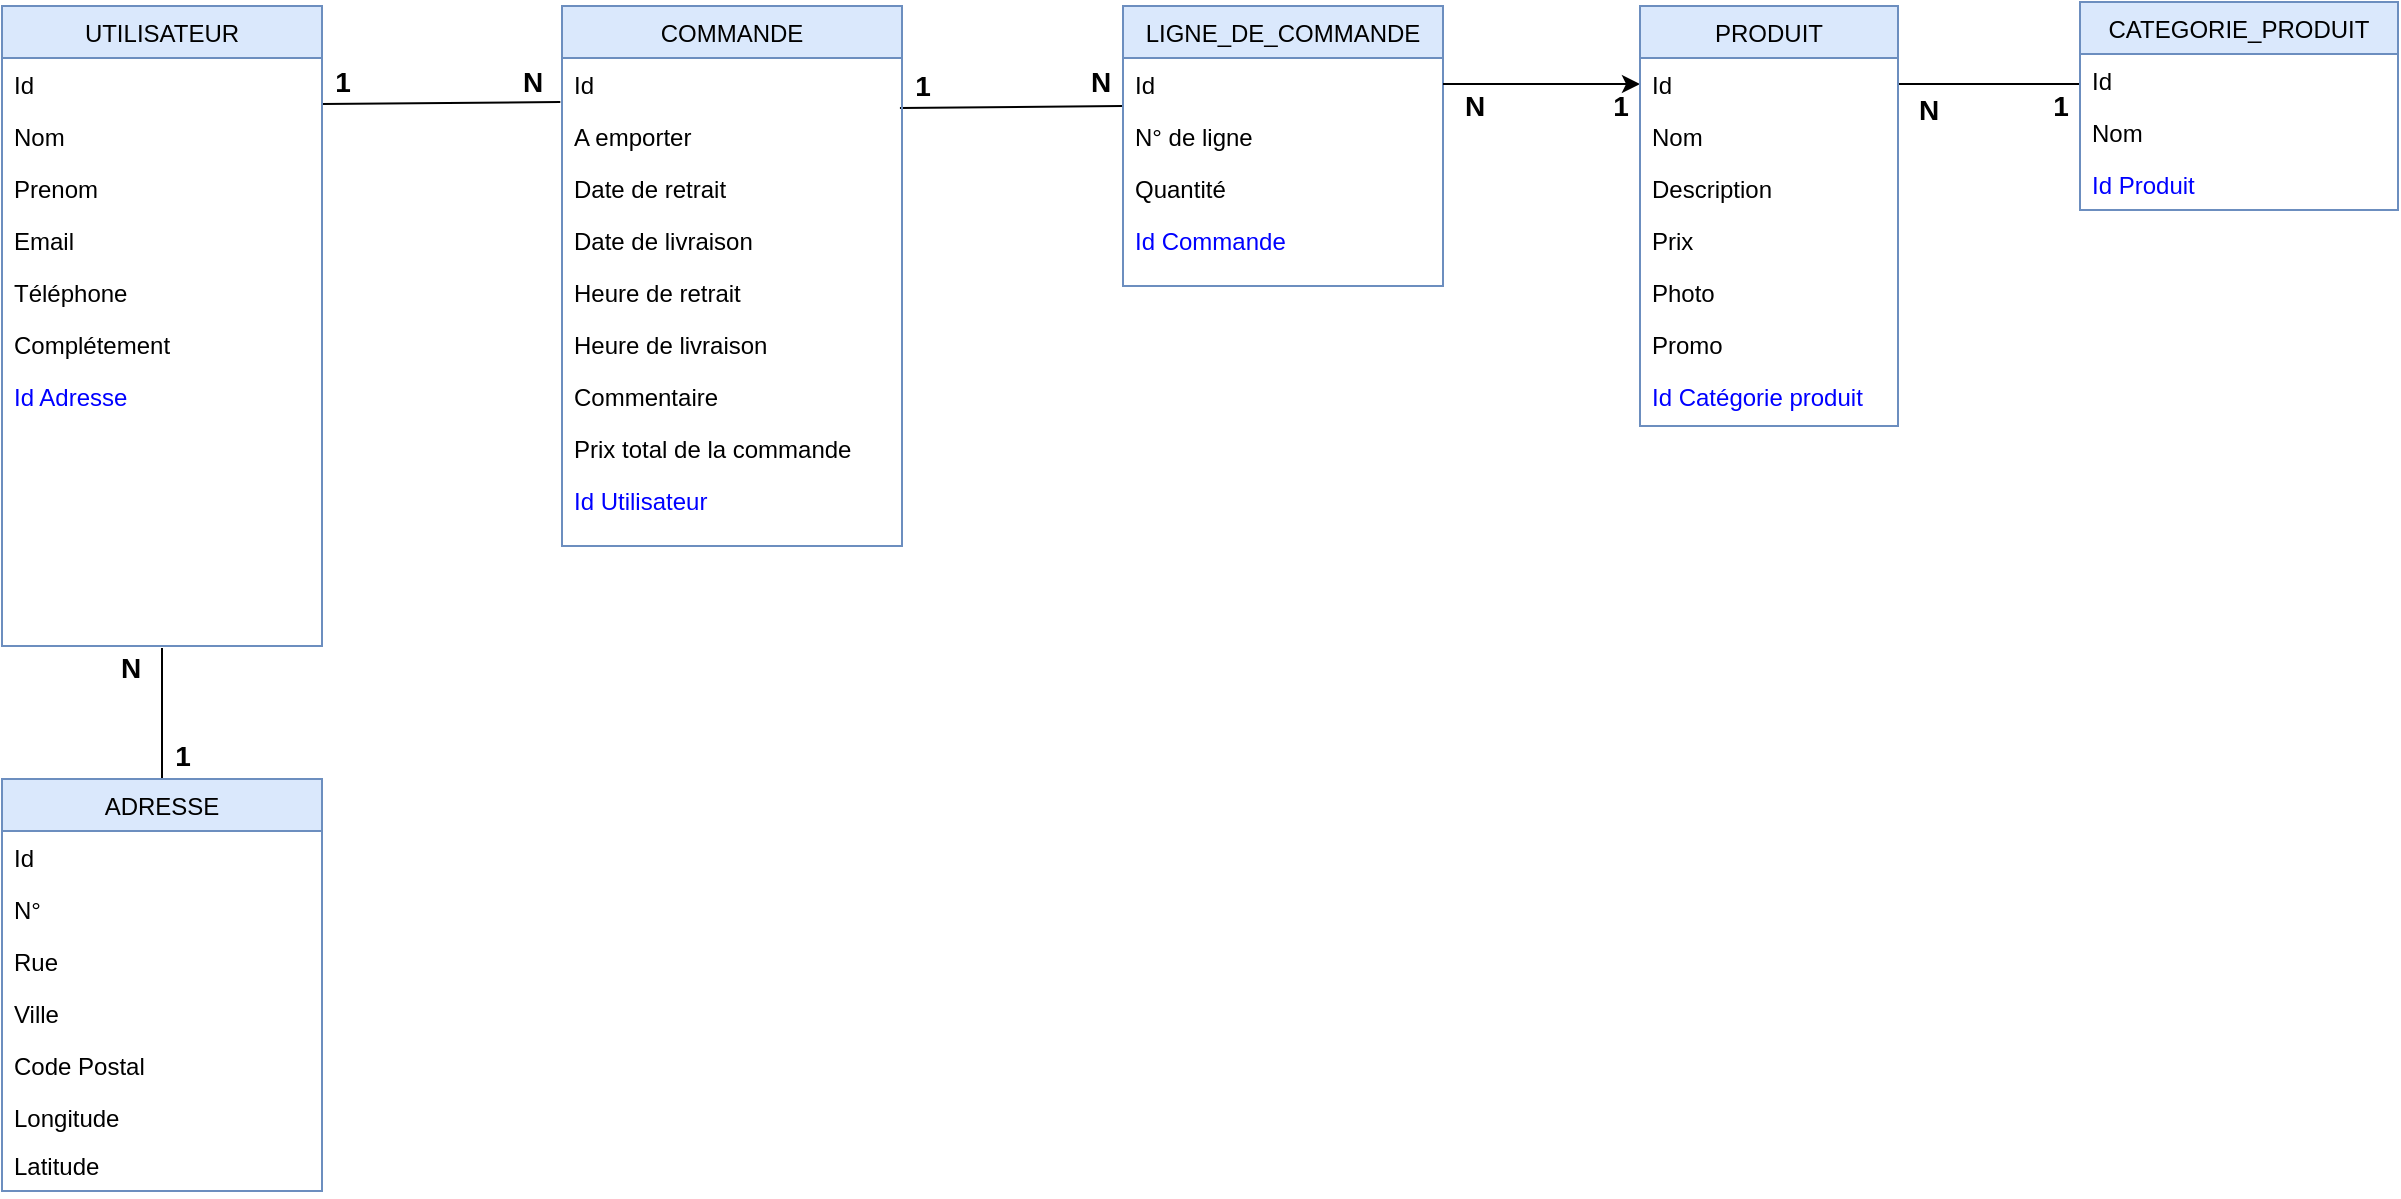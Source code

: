<mxfile version="13.7.9" type="device"><diagram id="C5RBs43oDa-KdzZeNtuy" name="Page-1"><mxGraphModel dx="1326" dy="806" grid="1" gridSize="10" guides="1" tooltips="1" connect="1" arrows="1" fold="1" page="1" pageScale="1" pageWidth="827" pageHeight="1169" math="0" shadow="0"><root><mxCell id="WIyWlLk6GJQsqaUBKTNV-0"/><mxCell id="WIyWlLk6GJQsqaUBKTNV-1" parent="WIyWlLk6GJQsqaUBKTNV-0"/><mxCell id="pTIC5k6CKCBdfcAnDU-1-0" value="&lt;b&gt;&lt;font style=&quot;font-size: 14px&quot;&gt;1&lt;/font&gt;&lt;/b&gt;" style="text;html=1;align=center;verticalAlign=middle;resizable=0;points=[];autosize=1;" parent="WIyWlLk6GJQsqaUBKTNV-1" vertex="1"><mxGeometry x="581" y="150" width="20" height="20" as="geometry"/></mxCell><mxCell id="pTIC5k6CKCBdfcAnDU-1-1" value="&lt;b&gt;&lt;font style=&quot;font-size: 14px&quot;&gt;N&lt;/font&gt;&lt;/b&gt;" style="text;html=1;align=center;verticalAlign=middle;resizable=0;points=[];autosize=1;" parent="WIyWlLk6GJQsqaUBKTNV-1" vertex="1"><mxGeometry x="664.5" y="148" width="30" height="20" as="geometry"/></mxCell><mxCell id="pTIC5k6CKCBdfcAnDU-1-7" value="&lt;b&gt;&lt;font style=&quot;font-size: 14px&quot;&gt;1&lt;/font&gt;&lt;/b&gt;" style="text;html=1;align=center;verticalAlign=middle;resizable=0;points=[];autosize=1;" parent="WIyWlLk6GJQsqaUBKTNV-1" vertex="1"><mxGeometry x="1150" y="160" width="20" height="20" as="geometry"/></mxCell><mxCell id="pTIC5k6CKCBdfcAnDU-1-8" value="&lt;b&gt;&lt;font style=&quot;font-size: 14px&quot;&gt;N&lt;/font&gt;&lt;/b&gt;" style="text;html=1;align=center;verticalAlign=middle;resizable=0;points=[];autosize=1;" parent="WIyWlLk6GJQsqaUBKTNV-1" vertex="1"><mxGeometry x="1079" y="162" width="30" height="20" as="geometry"/></mxCell><mxCell id="xGATZECLsNx0IxUMKuOI-13" value="" style="endArrow=none;html=1;exitX=0.994;exitY=0.962;exitDx=0;exitDy=0;exitPerimeter=0;entryX=-0.003;entryY=-0.077;entryDx=0;entryDy=0;entryPerimeter=0;" parent="WIyWlLk6GJQsqaUBKTNV-1" source="-4Av6vM3xwQWqkrqFpWG-14" target="xGATZECLsNx0IxUMKuOI-54" edge="1"><mxGeometry width="50" height="50" relative="1" as="geometry"><mxPoint x="594" y="169" as="sourcePoint"/><mxPoint x="661" y="170" as="targetPoint"/></mxGeometry></mxCell><mxCell id="xGATZECLsNx0IxUMKuOI-19" value="" style="endArrow=none;html=1;fontColor=#0000FF;entryX=1;entryY=0.5;entryDx=0;entryDy=0;" parent="WIyWlLk6GJQsqaUBKTNV-1" target="-4Av6vM3xwQWqkrqFpWG-9" edge="1"><mxGeometry width="50" height="50" relative="1" as="geometry"><mxPoint x="1170" y="159" as="sourcePoint"/><mxPoint x="1282" y="422" as="targetPoint"/></mxGeometry></mxCell><mxCell id="xGATZECLsNx0IxUMKuOI-37" value="" style="endArrow=none;html=1;fontColor=#0000FF;exitX=0.5;exitY=0;exitDx=0;exitDy=0;" parent="WIyWlLk6GJQsqaUBKTNV-1" source="pTIC5k6CKCBdfcAnDU-1-21" edge="1"><mxGeometry width="50" height="50" relative="1" as="geometry"><mxPoint x="621" y="412" as="sourcePoint"/><mxPoint x="211" y="441" as="targetPoint"/></mxGeometry></mxCell><mxCell id="xGATZECLsNx0IxUMKuOI-39" value="" style="endArrow=none;html=1;entryX=-0.005;entryY=0.846;entryDx=0;entryDy=0;entryPerimeter=0;" parent="WIyWlLk6GJQsqaUBKTNV-1" target="-4Av6vM3xwQWqkrqFpWG-14" edge="1"><mxGeometry width="50" height="50" relative="1" as="geometry"><mxPoint x="291" y="169" as="sourcePoint"/><mxPoint x="402" y="169" as="targetPoint"/></mxGeometry></mxCell><mxCell id="xGATZECLsNx0IxUMKuOI-40" value="&lt;b&gt;&lt;font style=&quot;font-size: 14px&quot;&gt;N&lt;/font&gt;&lt;/b&gt;" style="text;html=1;align=center;verticalAlign=middle;resizable=0;points=[];autosize=1;" parent="WIyWlLk6GJQsqaUBKTNV-1" vertex="1"><mxGeometry x="381" y="148" width="30" height="20" as="geometry"/></mxCell><mxCell id="xGATZECLsNx0IxUMKuOI-41" value="&lt;b&gt;&lt;font style=&quot;font-size: 14px&quot;&gt;1&lt;/font&gt;&lt;/b&gt;" style="text;html=1;align=center;verticalAlign=middle;resizable=0;points=[];autosize=1;" parent="WIyWlLk6GJQsqaUBKTNV-1" vertex="1"><mxGeometry x="291" y="148" width="20" height="20" as="geometry"/></mxCell><mxCell id="xGATZECLsNx0IxUMKuOI-42" value="&lt;b&gt;&lt;font style=&quot;font-size: 14px&quot;&gt;1&lt;/font&gt;&lt;/b&gt;" style="text;html=1;align=center;verticalAlign=middle;resizable=0;points=[];autosize=1;" parent="WIyWlLk6GJQsqaUBKTNV-1" vertex="1"><mxGeometry x="211" y="485" width="20" height="20" as="geometry"/></mxCell><mxCell id="xGATZECLsNx0IxUMKuOI-43" value="&lt;b&gt;&lt;font style=&quot;font-size: 14px&quot;&gt;N&lt;/font&gt;&lt;/b&gt;" style="text;html=1;align=center;verticalAlign=middle;resizable=0;points=[];autosize=1;" parent="WIyWlLk6GJQsqaUBKTNV-1" vertex="1"><mxGeometry x="180" y="441" width="30" height="20" as="geometry"/></mxCell><mxCell id="gEoFQIJsluU_lLPUb6TD-22" value="&lt;b&gt;&lt;font style=&quot;font-size: 14px&quot;&gt;1&lt;/font&gt;&lt;/b&gt;" style="text;html=1;align=center;verticalAlign=middle;resizable=0;points=[];autosize=1;" parent="WIyWlLk6GJQsqaUBKTNV-1" vertex="1"><mxGeometry x="930" y="160" width="20" height="20" as="geometry"/></mxCell><mxCell id="xGATZECLsNx0IxUMKuOI-32" value="UTILISATEUR" style="swimlane;fontStyle=0;align=center;verticalAlign=top;childLayout=stackLayout;horizontal=1;startSize=26;horizontalStack=0;resizeParent=1;resizeLast=0;collapsible=1;marginBottom=0;rounded=0;shadow=0;strokeWidth=1;fillColor=#dae8fc;strokeColor=#6c8ebf;" parent="WIyWlLk6GJQsqaUBKTNV-1" vertex="1"><mxGeometry x="131" y="120" width="160" height="320" as="geometry"><mxRectangle x="230" y="140" width="160" height="26" as="alternateBounds"/></mxGeometry></mxCell><mxCell id="-4Av6vM3xwQWqkrqFpWG-15" value="Id" style="text;align=left;verticalAlign=top;spacingLeft=4;spacingRight=4;overflow=hidden;rotatable=0;points=[[0,0.5],[1,0.5]];portConstraint=eastwest;" parent="xGATZECLsNx0IxUMKuOI-32" vertex="1"><mxGeometry y="26" width="160" height="26" as="geometry"/></mxCell><mxCell id="zkfFHV4jXpPFQw0GAbJ--7" value="Nom" style="text;align=left;verticalAlign=top;spacingLeft=4;spacingRight=4;overflow=hidden;rotatable=0;points=[[0,0.5],[1,0.5]];portConstraint=eastwest;" parent="xGATZECLsNx0IxUMKuOI-32" vertex="1"><mxGeometry y="52" width="160" height="26" as="geometry"/></mxCell><mxCell id="zkfFHV4jXpPFQw0GAbJ--8" value="Prenom" style="text;align=left;verticalAlign=top;spacingLeft=4;spacingRight=4;overflow=hidden;rotatable=0;points=[[0,0.5],[1,0.5]];portConstraint=eastwest;rounded=0;shadow=0;html=0;" parent="xGATZECLsNx0IxUMKuOI-32" vertex="1"><mxGeometry y="78" width="160" height="26" as="geometry"/></mxCell><mxCell id="xGATZECLsNx0IxUMKuOI-1" value="Email" style="text;align=left;verticalAlign=top;spacingLeft=4;spacingRight=4;overflow=hidden;rotatable=0;points=[[0,0.5],[1,0.5]];portConstraint=eastwest;" parent="xGATZECLsNx0IxUMKuOI-32" vertex="1"><mxGeometry y="104" width="160" height="26" as="geometry"/></mxCell><mxCell id="7mindmM3ayFJCJwtFZmy-9" value="Téléphone" style="text;align=left;verticalAlign=top;spacingLeft=4;spacingRight=4;overflow=hidden;rotatable=0;points=[[0,0.5],[1,0.5]];portConstraint=eastwest;" parent="xGATZECLsNx0IxUMKuOI-32" vertex="1"><mxGeometry y="130" width="160" height="26" as="geometry"/></mxCell><mxCell id="-4Av6vM3xwQWqkrqFpWG-50" value="Complétement" style="text;align=left;verticalAlign=top;spacingLeft=4;spacingRight=4;overflow=hidden;rotatable=0;points=[[0,0.5],[1,0.5]];portConstraint=eastwest;" parent="xGATZECLsNx0IxUMKuOI-32" vertex="1"><mxGeometry y="156" width="160" height="26" as="geometry"/></mxCell><mxCell id="7mindmM3ayFJCJwtFZmy-2" value="Id Adresse" style="text;align=left;verticalAlign=top;spacingLeft=4;spacingRight=4;overflow=hidden;rotatable=0;points=[[0,0.5],[1,0.5]];portConstraint=eastwest;fontColor=#0000FF;" parent="xGATZECLsNx0IxUMKuOI-32" vertex="1"><mxGeometry y="182" width="160" height="26" as="geometry"/></mxCell><mxCell id="zkfFHV4jXpPFQw0GAbJ--6" value="COMMANDE" style="swimlane;fontStyle=0;align=center;verticalAlign=top;childLayout=stackLayout;horizontal=1;startSize=26;horizontalStack=0;resizeParent=1;resizeLast=0;collapsible=1;marginBottom=0;rounded=0;shadow=0;strokeWidth=1;fillColor=#dae8fc;strokeColor=#6c8ebf;" parent="WIyWlLk6GJQsqaUBKTNV-1" vertex="1"><mxGeometry x="411" y="120" width="170" height="270" as="geometry"><mxRectangle x="130" y="380" width="160" height="26" as="alternateBounds"/></mxGeometry></mxCell><mxCell id="-4Av6vM3xwQWqkrqFpWG-14" value="Id" style="text;align=left;verticalAlign=top;spacingLeft=4;spacingRight=4;overflow=hidden;rotatable=0;points=[[0,0.5],[1,0.5]];portConstraint=eastwest;" parent="zkfFHV4jXpPFQw0GAbJ--6" vertex="1"><mxGeometry y="26" width="170" height="26" as="geometry"/></mxCell><mxCell id="7mindmM3ayFJCJwtFZmy-13" value="A emporter" style="text;align=left;verticalAlign=top;spacingLeft=4;spacingRight=4;overflow=hidden;rotatable=0;points=[[0,0.5],[1,0.5]];portConstraint=eastwest;" parent="zkfFHV4jXpPFQw0GAbJ--6" vertex="1"><mxGeometry y="52" width="170" height="26" as="geometry"/></mxCell><mxCell id="7mindmM3ayFJCJwtFZmy-10" value="Date de retrait" style="text;align=left;verticalAlign=top;spacingLeft=4;spacingRight=4;overflow=hidden;rotatable=0;points=[[0,0.5],[1,0.5]];portConstraint=eastwest;" parent="zkfFHV4jXpPFQw0GAbJ--6" vertex="1"><mxGeometry y="78" width="170" height="26" as="geometry"/></mxCell><mxCell id="pTIC5k6CKCBdfcAnDU-1-36" value="Date de livraison" style="text;align=left;verticalAlign=top;spacingLeft=4;spacingRight=4;overflow=hidden;rotatable=0;points=[[0,0.5],[1,0.5]];portConstraint=eastwest;" parent="zkfFHV4jXpPFQw0GAbJ--6" vertex="1"><mxGeometry y="104" width="170" height="26" as="geometry"/></mxCell><mxCell id="xGATZECLsNx0IxUMKuOI-31" value="Heure de retrait" style="text;align=left;verticalAlign=top;spacingLeft=4;spacingRight=4;overflow=hidden;rotatable=0;points=[[0,0.5],[1,0.5]];portConstraint=eastwest;" parent="zkfFHV4jXpPFQw0GAbJ--6" vertex="1"><mxGeometry y="130" width="170" height="26" as="geometry"/></mxCell><mxCell id="7mindmM3ayFJCJwtFZmy-11" value="Heure de livraison" style="text;align=left;verticalAlign=top;spacingLeft=4;spacingRight=4;overflow=hidden;rotatable=0;points=[[0,0.5],[1,0.5]];portConstraint=eastwest;" parent="zkfFHV4jXpPFQw0GAbJ--6" vertex="1"><mxGeometry y="156" width="170" height="26" as="geometry"/></mxCell><mxCell id="7mindmM3ayFJCJwtFZmy-14" value="Commentaire" style="text;align=left;verticalAlign=top;spacingLeft=4;spacingRight=4;overflow=hidden;rotatable=0;points=[[0,0.5],[1,0.5]];portConstraint=eastwest;" parent="zkfFHV4jXpPFQw0GAbJ--6" vertex="1"><mxGeometry y="182" width="170" height="26" as="geometry"/></mxCell><mxCell id="pTIC5k6CKCBdfcAnDU-1-20" value="Prix total de la commande" style="text;align=left;verticalAlign=top;spacingLeft=4;spacingRight=4;overflow=hidden;rotatable=0;points=[[0,0.5],[1,0.5]];portConstraint=eastwest;" parent="zkfFHV4jXpPFQw0GAbJ--6" vertex="1"><mxGeometry y="208" width="170" height="26" as="geometry"/></mxCell><mxCell id="xGATZECLsNx0IxUMKuOI-51" value="Id Utilisateur" style="text;align=left;verticalAlign=top;spacingLeft=4;spacingRight=4;overflow=hidden;rotatable=0;points=[[0,0.5],[1,0.5]];portConstraint=eastwest;fontColor=#0000FF;" parent="zkfFHV4jXpPFQw0GAbJ--6" vertex="1"><mxGeometry y="234" width="170" height="26" as="geometry"/></mxCell><mxCell id="7mindmM3ayFJCJwtFZmy-16" value="LIGNE_DE_COMMANDE" style="swimlane;fontStyle=0;align=center;verticalAlign=top;childLayout=stackLayout;horizontal=1;startSize=26;horizontalStack=0;resizeParent=1;resizeLast=0;collapsible=1;marginBottom=0;rounded=0;shadow=0;strokeWidth=1;fillColor=#dae8fc;strokeColor=#6c8ebf;" parent="WIyWlLk6GJQsqaUBKTNV-1" vertex="1"><mxGeometry x="691.5" y="120" width="160" height="140" as="geometry"><mxRectangle x="230" y="140" width="160" height="26" as="alternateBounds"/></mxGeometry></mxCell><mxCell id="-4Av6vM3xwQWqkrqFpWG-12" value="Id" style="text;align=left;verticalAlign=top;spacingLeft=4;spacingRight=4;overflow=hidden;rotatable=0;points=[[0,0.5],[1,0.5]];portConstraint=eastwest;" parent="7mindmM3ayFJCJwtFZmy-16" vertex="1"><mxGeometry y="26" width="160" height="26" as="geometry"/></mxCell><mxCell id="xGATZECLsNx0IxUMKuOI-54" value="N° de ligne" style="text;align=left;verticalAlign=top;spacingLeft=4;spacingRight=4;overflow=hidden;rotatable=0;points=[[0,0.5],[1,0.5]];portConstraint=eastwest;fontColor=#000000;" parent="7mindmM3ayFJCJwtFZmy-16" vertex="1"><mxGeometry y="52" width="160" height="26" as="geometry"/></mxCell><mxCell id="7mindmM3ayFJCJwtFZmy-18" value="Quantité" style="text;align=left;verticalAlign=top;spacingLeft=4;spacingRight=4;overflow=hidden;rotatable=0;points=[[0,0.5],[1,0.5]];portConstraint=eastwest;" parent="7mindmM3ayFJCJwtFZmy-16" vertex="1"><mxGeometry y="78" width="160" height="26" as="geometry"/></mxCell><mxCell id="xGATZECLsNx0IxUMKuOI-52" value="Id Commande" style="text;align=left;verticalAlign=top;spacingLeft=4;spacingRight=4;overflow=hidden;rotatable=0;points=[[0,0.5],[1,0.5]];portConstraint=eastwest;fontColor=#0000FF;" parent="7mindmM3ayFJCJwtFZmy-16" vertex="1"><mxGeometry y="104" width="160" height="26" as="geometry"/></mxCell><mxCell id="pTIC5k6CKCBdfcAnDU-1-21" value="ADRESSE" style="swimlane;fontStyle=0;align=center;verticalAlign=top;childLayout=stackLayout;horizontal=1;startSize=26;horizontalStack=0;resizeParent=1;resizeLast=0;collapsible=1;marginBottom=0;rounded=0;shadow=0;strokeWidth=1;fillColor=#dae8fc;strokeColor=#6c8ebf;" parent="WIyWlLk6GJQsqaUBKTNV-1" vertex="1"><mxGeometry x="131" y="506.5" width="160" height="206" as="geometry"><mxRectangle x="230" y="140" width="160" height="26" as="alternateBounds"/></mxGeometry></mxCell><mxCell id="-4Av6vM3xwQWqkrqFpWG-27" value="Id" style="text;align=left;verticalAlign=top;spacingLeft=4;spacingRight=4;overflow=hidden;rotatable=0;points=[[0,0.5],[1,0.5]];portConstraint=eastwest;" parent="pTIC5k6CKCBdfcAnDU-1-21" vertex="1"><mxGeometry y="26" width="160" height="26" as="geometry"/></mxCell><mxCell id="pTIC5k6CKCBdfcAnDU-1-25" value="N°" style="text;align=left;verticalAlign=top;spacingLeft=4;spacingRight=4;overflow=hidden;rotatable=0;points=[[0,0.5],[1,0.5]];portConstraint=eastwest;" parent="pTIC5k6CKCBdfcAnDU-1-21" vertex="1"><mxGeometry y="52" width="160" height="26" as="geometry"/></mxCell><mxCell id="pTIC5k6CKCBdfcAnDU-1-29" value="Rue" style="text;align=left;verticalAlign=top;spacingLeft=4;spacingRight=4;overflow=hidden;rotatable=0;points=[[0,0.5],[1,0.5]];portConstraint=eastwest;" parent="pTIC5k6CKCBdfcAnDU-1-21" vertex="1"><mxGeometry y="78" width="160" height="26" as="geometry"/></mxCell><mxCell id="pTIC5k6CKCBdfcAnDU-1-32" value="Ville" style="text;align=left;verticalAlign=top;spacingLeft=4;spacingRight=4;overflow=hidden;rotatable=0;points=[[0,0.5],[1,0.5]];portConstraint=eastwest;" parent="pTIC5k6CKCBdfcAnDU-1-21" vertex="1"><mxGeometry y="104" width="160" height="26" as="geometry"/></mxCell><mxCell id="pTIC5k6CKCBdfcAnDU-1-31" value="Code Postal" style="text;align=left;verticalAlign=top;spacingLeft=4;spacingRight=4;overflow=hidden;rotatable=0;points=[[0,0.5],[1,0.5]];portConstraint=eastwest;" parent="pTIC5k6CKCBdfcAnDU-1-21" vertex="1"><mxGeometry y="130" width="160" height="26" as="geometry"/></mxCell><mxCell id="pTIC5k6CKCBdfcAnDU-1-34" value="Longitude" style="text;align=left;verticalAlign=top;spacingLeft=4;spacingRight=4;overflow=hidden;rotatable=0;points=[[0,0.5],[1,0.5]];portConstraint=eastwest;" parent="pTIC5k6CKCBdfcAnDU-1-21" vertex="1"><mxGeometry y="156" width="160" height="24" as="geometry"/></mxCell><mxCell id="pTIC5k6CKCBdfcAnDU-1-33" value="Latitude" style="text;align=left;verticalAlign=top;spacingLeft=4;spacingRight=4;overflow=hidden;rotatable=0;points=[[0,0.5],[1,0.5]];portConstraint=eastwest;" parent="pTIC5k6CKCBdfcAnDU-1-21" vertex="1"><mxGeometry y="180" width="160" height="26" as="geometry"/></mxCell><mxCell id="dPDVU6bdYyNT8Nwf0JMj-0" style="edgeStyle=orthogonalEdgeStyle;rounded=0;orthogonalLoop=1;jettySize=auto;html=1;exitX=1;exitY=0.5;exitDx=0;exitDy=0;entryX=0;entryY=0.5;entryDx=0;entryDy=0;" edge="1" parent="WIyWlLk6GJQsqaUBKTNV-1" source="-4Av6vM3xwQWqkrqFpWG-12" target="-4Av6vM3xwQWqkrqFpWG-9"><mxGeometry relative="1" as="geometry"><mxPoint x="990" y="159" as="targetPoint"/></mxGeometry></mxCell><mxCell id="dPDVU6bdYyNT8Nwf0JMj-1" value="&lt;b&gt;&lt;font style=&quot;font-size: 14px&quot;&gt;N&lt;/font&gt;&lt;/b&gt;" style="text;html=1;align=center;verticalAlign=middle;resizable=0;points=[];autosize=1;" vertex="1" parent="WIyWlLk6GJQsqaUBKTNV-1"><mxGeometry x="851.5" y="160" width="30" height="20" as="geometry"/></mxCell><mxCell id="zkfFHV4jXpPFQw0GAbJ--17" value="PRODUIT" style="swimlane;fontStyle=0;align=center;verticalAlign=top;childLayout=stackLayout;horizontal=1;startSize=26;horizontalStack=0;resizeParent=1;resizeLast=0;collapsible=1;marginBottom=0;rounded=0;shadow=0;strokeWidth=1;fillColor=#dae8fc;strokeColor=#6c8ebf;" parent="WIyWlLk6GJQsqaUBKTNV-1" vertex="1"><mxGeometry x="950" y="120" width="129" height="210" as="geometry"><mxRectangle x="550" y="140" width="160" height="26" as="alternateBounds"/></mxGeometry></mxCell><mxCell id="-4Av6vM3xwQWqkrqFpWG-9" value="Id" style="text;align=left;verticalAlign=top;spacingLeft=4;spacingRight=4;overflow=hidden;rotatable=0;points=[[0,0.5],[1,0.5]];portConstraint=eastwest;" parent="zkfFHV4jXpPFQw0GAbJ--17" vertex="1"><mxGeometry y="26" width="129" height="26" as="geometry"/></mxCell><mxCell id="zkfFHV4jXpPFQw0GAbJ--19" value="Nom" style="text;align=left;verticalAlign=top;spacingLeft=4;spacingRight=4;overflow=hidden;rotatable=0;points=[[0,0.5],[1,0.5]];portConstraint=eastwest;rounded=0;shadow=0;html=0;" parent="zkfFHV4jXpPFQw0GAbJ--17" vertex="1"><mxGeometry y="52" width="129" height="26" as="geometry"/></mxCell><mxCell id="zkfFHV4jXpPFQw0GAbJ--24" value="Description" style="text;align=left;verticalAlign=top;spacingLeft=4;spacingRight=4;overflow=hidden;rotatable=0;points=[[0,0.5],[1,0.5]];portConstraint=eastwest;" parent="zkfFHV4jXpPFQw0GAbJ--17" vertex="1"><mxGeometry y="78" width="129" height="26" as="geometry"/></mxCell><mxCell id="zkfFHV4jXpPFQw0GAbJ--25" value="Prix" style="text;align=left;verticalAlign=top;spacingLeft=4;spacingRight=4;overflow=hidden;rotatable=0;points=[[0,0.5],[1,0.5]];portConstraint=eastwest;" parent="zkfFHV4jXpPFQw0GAbJ--17" vertex="1"><mxGeometry y="104" width="129" height="26" as="geometry"/></mxCell><mxCell id="7mindmM3ayFJCJwtFZmy-26" value="Photo" style="text;align=left;verticalAlign=top;spacingLeft=4;spacingRight=4;overflow=hidden;rotatable=0;points=[[0,0.5],[1,0.5]];portConstraint=eastwest;rounded=0;shadow=0;html=0;" parent="zkfFHV4jXpPFQw0GAbJ--17" vertex="1"><mxGeometry y="130" width="129" height="26" as="geometry"/></mxCell><mxCell id="-4Av6vM3xwQWqkrqFpWG-65" value="Promo" style="text;align=left;verticalAlign=top;spacingLeft=4;spacingRight=4;overflow=hidden;rotatable=0;points=[[0,0.5],[1,0.5]];portConstraint=eastwest;rounded=0;shadow=0;html=0;" parent="zkfFHV4jXpPFQw0GAbJ--17" vertex="1"><mxGeometry y="156" width="129" height="26" as="geometry"/></mxCell><mxCell id="zkfFHV4jXpPFQw0GAbJ--21" value="Id Catégorie produit" style="text;align=left;verticalAlign=top;spacingLeft=4;spacingRight=4;overflow=hidden;rotatable=0;points=[[0,0.5],[1,0.5]];portConstraint=eastwest;rounded=0;shadow=0;html=0;fontColor=#0000FF;" parent="zkfFHV4jXpPFQw0GAbJ--17" vertex="1"><mxGeometry y="182" width="129" height="26" as="geometry"/></mxCell><mxCell id="7mindmM3ayFJCJwtFZmy-27" value="CATEGORIE_PRODUIT" style="swimlane;fontStyle=0;align=center;verticalAlign=top;childLayout=stackLayout;horizontal=1;startSize=26;horizontalStack=0;resizeParent=1;resizeLast=0;collapsible=1;marginBottom=0;rounded=0;shadow=0;strokeWidth=1;fillColor=#dae8fc;strokeColor=#6c8ebf;" parent="WIyWlLk6GJQsqaUBKTNV-1" vertex="1"><mxGeometry x="1170" y="118" width="159" height="104" as="geometry"><mxRectangle x="230" y="140" width="160" height="26" as="alternateBounds"/></mxGeometry></mxCell><mxCell id="-4Av6vM3xwQWqkrqFpWG-36" value="Id" style="text;align=left;verticalAlign=top;spacingLeft=4;spacingRight=4;overflow=hidden;rotatable=0;points=[[0,0.5],[1,0.5]];portConstraint=eastwest;" parent="7mindmM3ayFJCJwtFZmy-27" vertex="1"><mxGeometry y="26" width="159" height="26" as="geometry"/></mxCell><mxCell id="7mindmM3ayFJCJwtFZmy-28" value="Nom" style="text;align=left;verticalAlign=top;spacingLeft=4;spacingRight=4;overflow=hidden;rotatable=0;points=[[0,0.5],[1,0.5]];portConstraint=eastwest;" parent="7mindmM3ayFJCJwtFZmy-27" vertex="1"><mxGeometry y="52" width="159" height="26" as="geometry"/></mxCell><mxCell id="xGATZECLsNx0IxUMKuOI-59" value="Id Produit" style="text;align=left;verticalAlign=top;spacingLeft=4;spacingRight=4;overflow=hidden;rotatable=0;points=[[0,0.5],[1,0.5]];portConstraint=eastwest;rounded=0;shadow=0;html=0;fontColor=#0000FF;" parent="7mindmM3ayFJCJwtFZmy-27" vertex="1"><mxGeometry y="78" width="159" height="26" as="geometry"/></mxCell></root></mxGraphModel></diagram></mxfile>